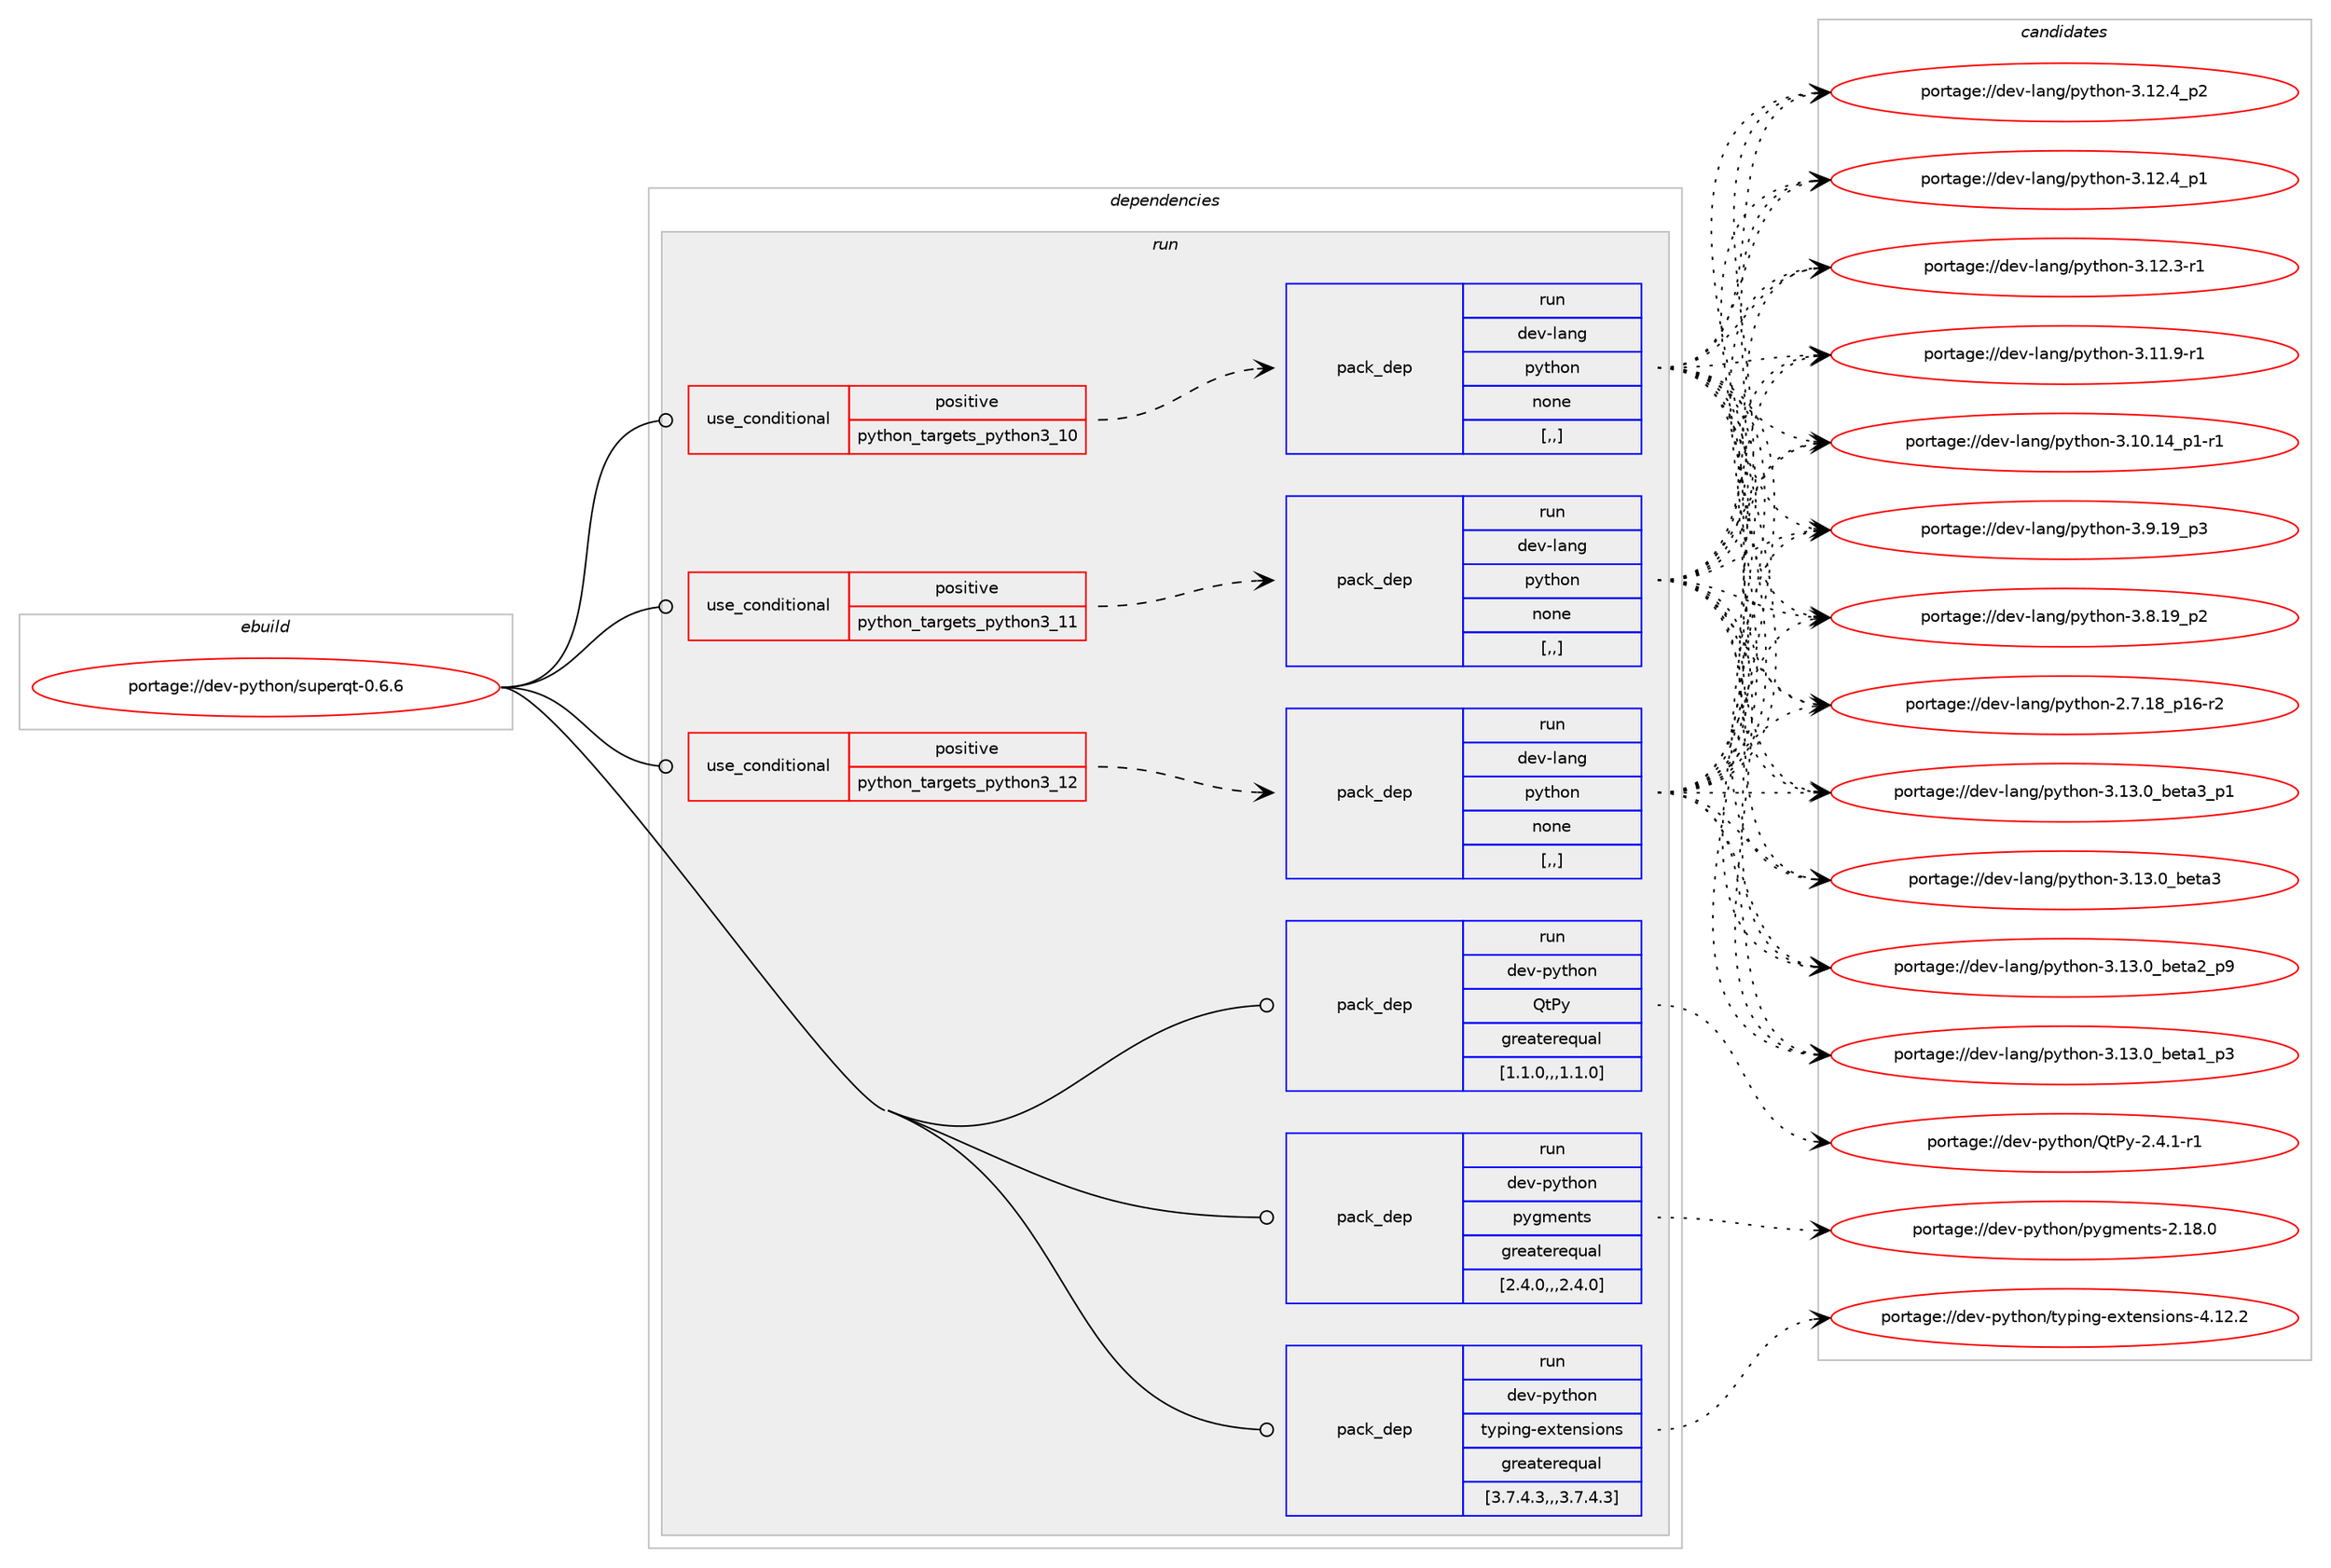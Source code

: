 digraph prolog {

# *************
# Graph options
# *************

newrank=true;
concentrate=true;
compound=true;
graph [rankdir=LR,fontname=Helvetica,fontsize=10,ranksep=1.5];#, ranksep=2.5, nodesep=0.2];
edge  [arrowhead=vee];
node  [fontname=Helvetica,fontsize=10];

# **********
# The ebuild
# **********

subgraph cluster_leftcol {
color=gray;
rank=same;
label=<<i>ebuild</i>>;
id [label="portage://dev-python/superqt-0.6.6", color=red, width=4, href="../dev-python/superqt-0.6.6.svg"];
}

# ****************
# The dependencies
# ****************

subgraph cluster_midcol {
color=gray;
label=<<i>dependencies</i>>;
subgraph cluster_compile {
fillcolor="#eeeeee";
style=filled;
label=<<i>compile</i>>;
}
subgraph cluster_compileandrun {
fillcolor="#eeeeee";
style=filled;
label=<<i>compile and run</i>>;
}
subgraph cluster_run {
fillcolor="#eeeeee";
style=filled;
label=<<i>run</i>>;
subgraph cond39767 {
dependency163760 [label=<<TABLE BORDER="0" CELLBORDER="1" CELLSPACING="0" CELLPADDING="4"><TR><TD ROWSPAN="3" CELLPADDING="10">use_conditional</TD></TR><TR><TD>positive</TD></TR><TR><TD>python_targets_python3_10</TD></TR></TABLE>>, shape=none, color=red];
subgraph pack122733 {
dependency163761 [label=<<TABLE BORDER="0" CELLBORDER="1" CELLSPACING="0" CELLPADDING="4" WIDTH="220"><TR><TD ROWSPAN="6" CELLPADDING="30">pack_dep</TD></TR><TR><TD WIDTH="110">run</TD></TR><TR><TD>dev-lang</TD></TR><TR><TD>python</TD></TR><TR><TD>none</TD></TR><TR><TD>[,,]</TD></TR></TABLE>>, shape=none, color=blue];
}
dependency163760:e -> dependency163761:w [weight=20,style="dashed",arrowhead="vee"];
}
id:e -> dependency163760:w [weight=20,style="solid",arrowhead="odot"];
subgraph cond39768 {
dependency163762 [label=<<TABLE BORDER="0" CELLBORDER="1" CELLSPACING="0" CELLPADDING="4"><TR><TD ROWSPAN="3" CELLPADDING="10">use_conditional</TD></TR><TR><TD>positive</TD></TR><TR><TD>python_targets_python3_11</TD></TR></TABLE>>, shape=none, color=red];
subgraph pack122734 {
dependency163763 [label=<<TABLE BORDER="0" CELLBORDER="1" CELLSPACING="0" CELLPADDING="4" WIDTH="220"><TR><TD ROWSPAN="6" CELLPADDING="30">pack_dep</TD></TR><TR><TD WIDTH="110">run</TD></TR><TR><TD>dev-lang</TD></TR><TR><TD>python</TD></TR><TR><TD>none</TD></TR><TR><TD>[,,]</TD></TR></TABLE>>, shape=none, color=blue];
}
dependency163762:e -> dependency163763:w [weight=20,style="dashed",arrowhead="vee"];
}
id:e -> dependency163762:w [weight=20,style="solid",arrowhead="odot"];
subgraph cond39769 {
dependency163764 [label=<<TABLE BORDER="0" CELLBORDER="1" CELLSPACING="0" CELLPADDING="4"><TR><TD ROWSPAN="3" CELLPADDING="10">use_conditional</TD></TR><TR><TD>positive</TD></TR><TR><TD>python_targets_python3_12</TD></TR></TABLE>>, shape=none, color=red];
subgraph pack122735 {
dependency163765 [label=<<TABLE BORDER="0" CELLBORDER="1" CELLSPACING="0" CELLPADDING="4" WIDTH="220"><TR><TD ROWSPAN="6" CELLPADDING="30">pack_dep</TD></TR><TR><TD WIDTH="110">run</TD></TR><TR><TD>dev-lang</TD></TR><TR><TD>python</TD></TR><TR><TD>none</TD></TR><TR><TD>[,,]</TD></TR></TABLE>>, shape=none, color=blue];
}
dependency163764:e -> dependency163765:w [weight=20,style="dashed",arrowhead="vee"];
}
id:e -> dependency163764:w [weight=20,style="solid",arrowhead="odot"];
subgraph pack122736 {
dependency163766 [label=<<TABLE BORDER="0" CELLBORDER="1" CELLSPACING="0" CELLPADDING="4" WIDTH="220"><TR><TD ROWSPAN="6" CELLPADDING="30">pack_dep</TD></TR><TR><TD WIDTH="110">run</TD></TR><TR><TD>dev-python</TD></TR><TR><TD>QtPy</TD></TR><TR><TD>greaterequal</TD></TR><TR><TD>[1.1.0,,,1.1.0]</TD></TR></TABLE>>, shape=none, color=blue];
}
id:e -> dependency163766:w [weight=20,style="solid",arrowhead="odot"];
subgraph pack122737 {
dependency163767 [label=<<TABLE BORDER="0" CELLBORDER="1" CELLSPACING="0" CELLPADDING="4" WIDTH="220"><TR><TD ROWSPAN="6" CELLPADDING="30">pack_dep</TD></TR><TR><TD WIDTH="110">run</TD></TR><TR><TD>dev-python</TD></TR><TR><TD>pygments</TD></TR><TR><TD>greaterequal</TD></TR><TR><TD>[2.4.0,,,2.4.0]</TD></TR></TABLE>>, shape=none, color=blue];
}
id:e -> dependency163767:w [weight=20,style="solid",arrowhead="odot"];
subgraph pack122738 {
dependency163768 [label=<<TABLE BORDER="0" CELLBORDER="1" CELLSPACING="0" CELLPADDING="4" WIDTH="220"><TR><TD ROWSPAN="6" CELLPADDING="30">pack_dep</TD></TR><TR><TD WIDTH="110">run</TD></TR><TR><TD>dev-python</TD></TR><TR><TD>typing-extensions</TD></TR><TR><TD>greaterequal</TD></TR><TR><TD>[3.7.4.3,,,3.7.4.3]</TD></TR></TABLE>>, shape=none, color=blue];
}
id:e -> dependency163768:w [weight=20,style="solid",arrowhead="odot"];
}
}

# **************
# The candidates
# **************

subgraph cluster_choices {
rank=same;
color=gray;
label=<<i>candidates</i>>;

subgraph choice122733 {
color=black;
nodesep=1;
choice10010111845108971101034711212111610411111045514649514648959810111697519511249 [label="portage://dev-lang/python-3.13.0_beta3_p1", color=red, width=4,href="../dev-lang/python-3.13.0_beta3_p1.svg"];
choice1001011184510897110103471121211161041111104551464951464895981011169751 [label="portage://dev-lang/python-3.13.0_beta3", color=red, width=4,href="../dev-lang/python-3.13.0_beta3.svg"];
choice10010111845108971101034711212111610411111045514649514648959810111697509511257 [label="portage://dev-lang/python-3.13.0_beta2_p9", color=red, width=4,href="../dev-lang/python-3.13.0_beta2_p9.svg"];
choice10010111845108971101034711212111610411111045514649514648959810111697499511251 [label="portage://dev-lang/python-3.13.0_beta1_p3", color=red, width=4,href="../dev-lang/python-3.13.0_beta1_p3.svg"];
choice100101118451089711010347112121116104111110455146495046529511250 [label="portage://dev-lang/python-3.12.4_p2", color=red, width=4,href="../dev-lang/python-3.12.4_p2.svg"];
choice100101118451089711010347112121116104111110455146495046529511249 [label="portage://dev-lang/python-3.12.4_p1", color=red, width=4,href="../dev-lang/python-3.12.4_p1.svg"];
choice100101118451089711010347112121116104111110455146495046514511449 [label="portage://dev-lang/python-3.12.3-r1", color=red, width=4,href="../dev-lang/python-3.12.3-r1.svg"];
choice100101118451089711010347112121116104111110455146494946574511449 [label="portage://dev-lang/python-3.11.9-r1", color=red, width=4,href="../dev-lang/python-3.11.9-r1.svg"];
choice100101118451089711010347112121116104111110455146494846495295112494511449 [label="portage://dev-lang/python-3.10.14_p1-r1", color=red, width=4,href="../dev-lang/python-3.10.14_p1-r1.svg"];
choice100101118451089711010347112121116104111110455146574649579511251 [label="portage://dev-lang/python-3.9.19_p3", color=red, width=4,href="../dev-lang/python-3.9.19_p3.svg"];
choice100101118451089711010347112121116104111110455146564649579511250 [label="portage://dev-lang/python-3.8.19_p2", color=red, width=4,href="../dev-lang/python-3.8.19_p2.svg"];
choice100101118451089711010347112121116104111110455046554649569511249544511450 [label="portage://dev-lang/python-2.7.18_p16-r2", color=red, width=4,href="../dev-lang/python-2.7.18_p16-r2.svg"];
dependency163761:e -> choice10010111845108971101034711212111610411111045514649514648959810111697519511249:w [style=dotted,weight="100"];
dependency163761:e -> choice1001011184510897110103471121211161041111104551464951464895981011169751:w [style=dotted,weight="100"];
dependency163761:e -> choice10010111845108971101034711212111610411111045514649514648959810111697509511257:w [style=dotted,weight="100"];
dependency163761:e -> choice10010111845108971101034711212111610411111045514649514648959810111697499511251:w [style=dotted,weight="100"];
dependency163761:e -> choice100101118451089711010347112121116104111110455146495046529511250:w [style=dotted,weight="100"];
dependency163761:e -> choice100101118451089711010347112121116104111110455146495046529511249:w [style=dotted,weight="100"];
dependency163761:e -> choice100101118451089711010347112121116104111110455146495046514511449:w [style=dotted,weight="100"];
dependency163761:e -> choice100101118451089711010347112121116104111110455146494946574511449:w [style=dotted,weight="100"];
dependency163761:e -> choice100101118451089711010347112121116104111110455146494846495295112494511449:w [style=dotted,weight="100"];
dependency163761:e -> choice100101118451089711010347112121116104111110455146574649579511251:w [style=dotted,weight="100"];
dependency163761:e -> choice100101118451089711010347112121116104111110455146564649579511250:w [style=dotted,weight="100"];
dependency163761:e -> choice100101118451089711010347112121116104111110455046554649569511249544511450:w [style=dotted,weight="100"];
}
subgraph choice122734 {
color=black;
nodesep=1;
choice10010111845108971101034711212111610411111045514649514648959810111697519511249 [label="portage://dev-lang/python-3.13.0_beta3_p1", color=red, width=4,href="../dev-lang/python-3.13.0_beta3_p1.svg"];
choice1001011184510897110103471121211161041111104551464951464895981011169751 [label="portage://dev-lang/python-3.13.0_beta3", color=red, width=4,href="../dev-lang/python-3.13.0_beta3.svg"];
choice10010111845108971101034711212111610411111045514649514648959810111697509511257 [label="portage://dev-lang/python-3.13.0_beta2_p9", color=red, width=4,href="../dev-lang/python-3.13.0_beta2_p9.svg"];
choice10010111845108971101034711212111610411111045514649514648959810111697499511251 [label="portage://dev-lang/python-3.13.0_beta1_p3", color=red, width=4,href="../dev-lang/python-3.13.0_beta1_p3.svg"];
choice100101118451089711010347112121116104111110455146495046529511250 [label="portage://dev-lang/python-3.12.4_p2", color=red, width=4,href="../dev-lang/python-3.12.4_p2.svg"];
choice100101118451089711010347112121116104111110455146495046529511249 [label="portage://dev-lang/python-3.12.4_p1", color=red, width=4,href="../dev-lang/python-3.12.4_p1.svg"];
choice100101118451089711010347112121116104111110455146495046514511449 [label="portage://dev-lang/python-3.12.3-r1", color=red, width=4,href="../dev-lang/python-3.12.3-r1.svg"];
choice100101118451089711010347112121116104111110455146494946574511449 [label="portage://dev-lang/python-3.11.9-r1", color=red, width=4,href="../dev-lang/python-3.11.9-r1.svg"];
choice100101118451089711010347112121116104111110455146494846495295112494511449 [label="portage://dev-lang/python-3.10.14_p1-r1", color=red, width=4,href="../dev-lang/python-3.10.14_p1-r1.svg"];
choice100101118451089711010347112121116104111110455146574649579511251 [label="portage://dev-lang/python-3.9.19_p3", color=red, width=4,href="../dev-lang/python-3.9.19_p3.svg"];
choice100101118451089711010347112121116104111110455146564649579511250 [label="portage://dev-lang/python-3.8.19_p2", color=red, width=4,href="../dev-lang/python-3.8.19_p2.svg"];
choice100101118451089711010347112121116104111110455046554649569511249544511450 [label="portage://dev-lang/python-2.7.18_p16-r2", color=red, width=4,href="../dev-lang/python-2.7.18_p16-r2.svg"];
dependency163763:e -> choice10010111845108971101034711212111610411111045514649514648959810111697519511249:w [style=dotted,weight="100"];
dependency163763:e -> choice1001011184510897110103471121211161041111104551464951464895981011169751:w [style=dotted,weight="100"];
dependency163763:e -> choice10010111845108971101034711212111610411111045514649514648959810111697509511257:w [style=dotted,weight="100"];
dependency163763:e -> choice10010111845108971101034711212111610411111045514649514648959810111697499511251:w [style=dotted,weight="100"];
dependency163763:e -> choice100101118451089711010347112121116104111110455146495046529511250:w [style=dotted,weight="100"];
dependency163763:e -> choice100101118451089711010347112121116104111110455146495046529511249:w [style=dotted,weight="100"];
dependency163763:e -> choice100101118451089711010347112121116104111110455146495046514511449:w [style=dotted,weight="100"];
dependency163763:e -> choice100101118451089711010347112121116104111110455146494946574511449:w [style=dotted,weight="100"];
dependency163763:e -> choice100101118451089711010347112121116104111110455146494846495295112494511449:w [style=dotted,weight="100"];
dependency163763:e -> choice100101118451089711010347112121116104111110455146574649579511251:w [style=dotted,weight="100"];
dependency163763:e -> choice100101118451089711010347112121116104111110455146564649579511250:w [style=dotted,weight="100"];
dependency163763:e -> choice100101118451089711010347112121116104111110455046554649569511249544511450:w [style=dotted,weight="100"];
}
subgraph choice122735 {
color=black;
nodesep=1;
choice10010111845108971101034711212111610411111045514649514648959810111697519511249 [label="portage://dev-lang/python-3.13.0_beta3_p1", color=red, width=4,href="../dev-lang/python-3.13.0_beta3_p1.svg"];
choice1001011184510897110103471121211161041111104551464951464895981011169751 [label="portage://dev-lang/python-3.13.0_beta3", color=red, width=4,href="../dev-lang/python-3.13.0_beta3.svg"];
choice10010111845108971101034711212111610411111045514649514648959810111697509511257 [label="portage://dev-lang/python-3.13.0_beta2_p9", color=red, width=4,href="../dev-lang/python-3.13.0_beta2_p9.svg"];
choice10010111845108971101034711212111610411111045514649514648959810111697499511251 [label="portage://dev-lang/python-3.13.0_beta1_p3", color=red, width=4,href="../dev-lang/python-3.13.0_beta1_p3.svg"];
choice100101118451089711010347112121116104111110455146495046529511250 [label="portage://dev-lang/python-3.12.4_p2", color=red, width=4,href="../dev-lang/python-3.12.4_p2.svg"];
choice100101118451089711010347112121116104111110455146495046529511249 [label="portage://dev-lang/python-3.12.4_p1", color=red, width=4,href="../dev-lang/python-3.12.4_p1.svg"];
choice100101118451089711010347112121116104111110455146495046514511449 [label="portage://dev-lang/python-3.12.3-r1", color=red, width=4,href="../dev-lang/python-3.12.3-r1.svg"];
choice100101118451089711010347112121116104111110455146494946574511449 [label="portage://dev-lang/python-3.11.9-r1", color=red, width=4,href="../dev-lang/python-3.11.9-r1.svg"];
choice100101118451089711010347112121116104111110455146494846495295112494511449 [label="portage://dev-lang/python-3.10.14_p1-r1", color=red, width=4,href="../dev-lang/python-3.10.14_p1-r1.svg"];
choice100101118451089711010347112121116104111110455146574649579511251 [label="portage://dev-lang/python-3.9.19_p3", color=red, width=4,href="../dev-lang/python-3.9.19_p3.svg"];
choice100101118451089711010347112121116104111110455146564649579511250 [label="portage://dev-lang/python-3.8.19_p2", color=red, width=4,href="../dev-lang/python-3.8.19_p2.svg"];
choice100101118451089711010347112121116104111110455046554649569511249544511450 [label="portage://dev-lang/python-2.7.18_p16-r2", color=red, width=4,href="../dev-lang/python-2.7.18_p16-r2.svg"];
dependency163765:e -> choice10010111845108971101034711212111610411111045514649514648959810111697519511249:w [style=dotted,weight="100"];
dependency163765:e -> choice1001011184510897110103471121211161041111104551464951464895981011169751:w [style=dotted,weight="100"];
dependency163765:e -> choice10010111845108971101034711212111610411111045514649514648959810111697509511257:w [style=dotted,weight="100"];
dependency163765:e -> choice10010111845108971101034711212111610411111045514649514648959810111697499511251:w [style=dotted,weight="100"];
dependency163765:e -> choice100101118451089711010347112121116104111110455146495046529511250:w [style=dotted,weight="100"];
dependency163765:e -> choice100101118451089711010347112121116104111110455146495046529511249:w [style=dotted,weight="100"];
dependency163765:e -> choice100101118451089711010347112121116104111110455146495046514511449:w [style=dotted,weight="100"];
dependency163765:e -> choice100101118451089711010347112121116104111110455146494946574511449:w [style=dotted,weight="100"];
dependency163765:e -> choice100101118451089711010347112121116104111110455146494846495295112494511449:w [style=dotted,weight="100"];
dependency163765:e -> choice100101118451089711010347112121116104111110455146574649579511251:w [style=dotted,weight="100"];
dependency163765:e -> choice100101118451089711010347112121116104111110455146564649579511250:w [style=dotted,weight="100"];
dependency163765:e -> choice100101118451089711010347112121116104111110455046554649569511249544511450:w [style=dotted,weight="100"];
}
subgraph choice122736 {
color=black;
nodesep=1;
choice100101118451121211161041111104781116801214550465246494511449 [label="portage://dev-python/QtPy-2.4.1-r1", color=red, width=4,href="../dev-python/QtPy-2.4.1-r1.svg"];
dependency163766:e -> choice100101118451121211161041111104781116801214550465246494511449:w [style=dotted,weight="100"];
}
subgraph choice122737 {
color=black;
nodesep=1;
choice100101118451121211161041111104711212110310910111011611545504649564648 [label="portage://dev-python/pygments-2.18.0", color=red, width=4,href="../dev-python/pygments-2.18.0.svg"];
dependency163767:e -> choice100101118451121211161041111104711212110310910111011611545504649564648:w [style=dotted,weight="100"];
}
subgraph choice122738 {
color=black;
nodesep=1;
choice10010111845112121116104111110471161211121051101034510112011610111011510511111011545524649504650 [label="portage://dev-python/typing-extensions-4.12.2", color=red, width=4,href="../dev-python/typing-extensions-4.12.2.svg"];
dependency163768:e -> choice10010111845112121116104111110471161211121051101034510112011610111011510511111011545524649504650:w [style=dotted,weight="100"];
}
}

}
